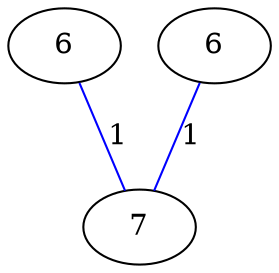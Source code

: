 graph G {
	0 [label="6"];
	1 [label="6"];
	2 [label="7"];
	0 -- 2 [label="1", color=blue];
	1 -- 2 [label="1", color=blue];
}